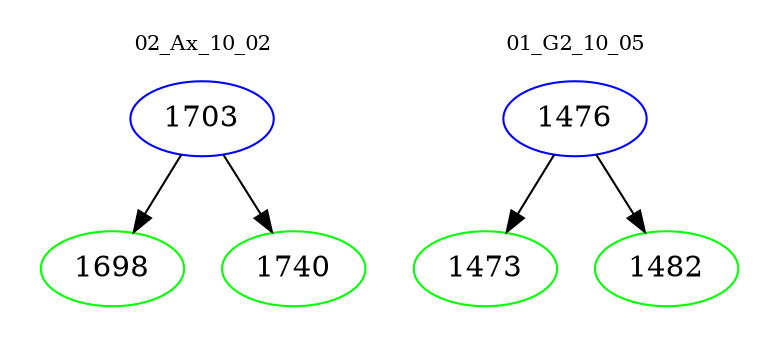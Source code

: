 digraph{
subgraph cluster_0 {
color = white
label = "02_Ax_10_02";
fontsize=10;
T0_1703 [label="1703", color="blue"]
T0_1703 -> T0_1698 [color="black"]
T0_1698 [label="1698", color="green"]
T0_1703 -> T0_1740 [color="black"]
T0_1740 [label="1740", color="green"]
}
subgraph cluster_1 {
color = white
label = "01_G2_10_05";
fontsize=10;
T1_1476 [label="1476", color="blue"]
T1_1476 -> T1_1473 [color="black"]
T1_1473 [label="1473", color="green"]
T1_1476 -> T1_1482 [color="black"]
T1_1482 [label="1482", color="green"]
}
}
